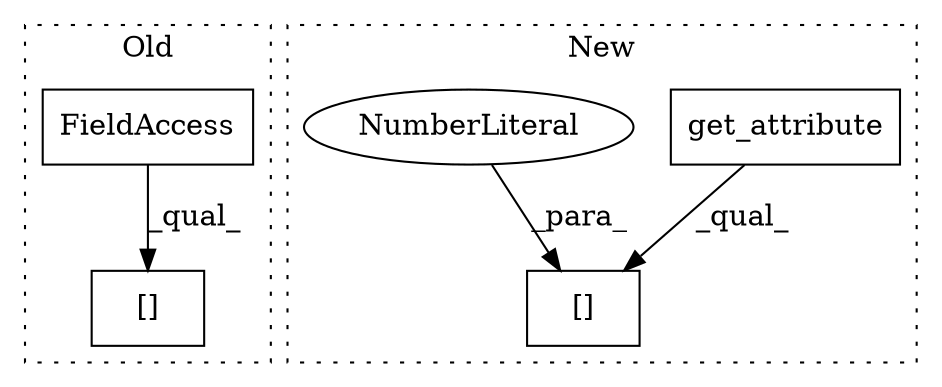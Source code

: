 digraph G {
subgraph cluster0 {
1 [label="[]" a="2" s="2454,2488" l="14,1" shape="box"];
3 [label="FieldAccess" a="22" s="2454" l="13" shape="box"];
label = "Old";
style="dotted";
}
subgraph cluster1 {
2 [label="get_attribute" a="32" s="2452,2483" l="14,1" shape="box"];
4 [label="[]" a="2" s="2552,2573" l="20,1" shape="box"];
5 [label="NumberLiteral" a="34" s="2572" l="1" shape="ellipse"];
label = "New";
style="dotted";
}
2 -> 4 [label="_qual_"];
3 -> 1 [label="_qual_"];
5 -> 4 [label="_para_"];
}